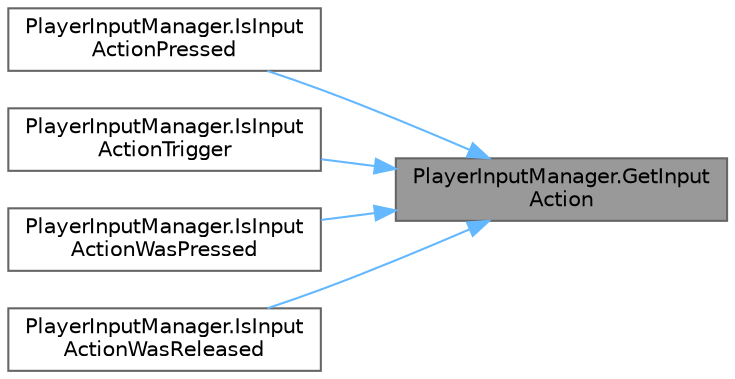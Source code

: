 digraph "PlayerInputManager.GetInputAction"
{
 // LATEX_PDF_SIZE
  bgcolor="transparent";
  edge [fontname=Helvetica,fontsize=10,labelfontname=Helvetica,labelfontsize=10];
  node [fontname=Helvetica,fontsize=10,shape=box,height=0.2,width=0.4];
  rankdir="RL";
  Node1 [id="Node000001",label="PlayerInputManager.GetInput\lAction",height=0.2,width=0.4,color="gray40", fillcolor="grey60", style="filled", fontcolor="black",tooltip=" "];
  Node1 -> Node2 [id="edge1_Node000001_Node000002",dir="back",color="steelblue1",style="solid",tooltip=" "];
  Node2 [id="Node000002",label="PlayerInputManager.IsInput\lActionPressed",height=0.2,width=0.4,color="grey40", fillcolor="white", style="filled",URL="$class_player_input_manager.html#a3d95b1c0fd72a6e1f1d9870688ba8c70",tooltip="引数InputActionが押され続けているか"];
  Node1 -> Node3 [id="edge2_Node000001_Node000003",dir="back",color="steelblue1",style="solid",tooltip=" "];
  Node3 [id="Node000003",label="PlayerInputManager.IsInput\lActionTrigger",height=0.2,width=0.4,color="grey40", fillcolor="white", style="filled",URL="$class_player_input_manager.html#a3bcf123cc39d1257d538401a98d4b923",tooltip="引数InputActionのトリガー 押された1フレームのみtrueを返す"];
  Node1 -> Node4 [id="edge3_Node000001_Node000004",dir="back",color="steelblue1",style="solid",tooltip=" "];
  Node4 [id="Node000004",label="PlayerInputManager.IsInput\lActionWasPressed",height=0.2,width=0.4,color="grey40", fillcolor="white", style="filled",URL="$class_player_input_manager.html#a6f5aba6b035d17b97c78adf4e179c9cb",tooltip="引数InputActionが押されたか 押された1フレームのみtrueを返す"];
  Node1 -> Node5 [id="edge4_Node000001_Node000005",dir="back",color="steelblue1",style="solid",tooltip=" "];
  Node5 [id="Node000005",label="PlayerInputManager.IsInput\lActionWasReleased",height=0.2,width=0.4,color="grey40", fillcolor="white", style="filled",URL="$class_player_input_manager.html#a6b11b6d6159893b9edc06672dcd86953",tooltip="引数InputActionが離されたか 離された1フレームのみtrueを返す"];
}
